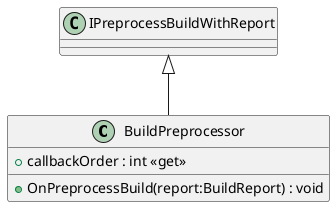 @startuml
class BuildPreprocessor {
    + callbackOrder : int <<get>>
    + OnPreprocessBuild(report:BuildReport) : void
}
IPreprocessBuildWithReport <|-- BuildPreprocessor
@enduml

